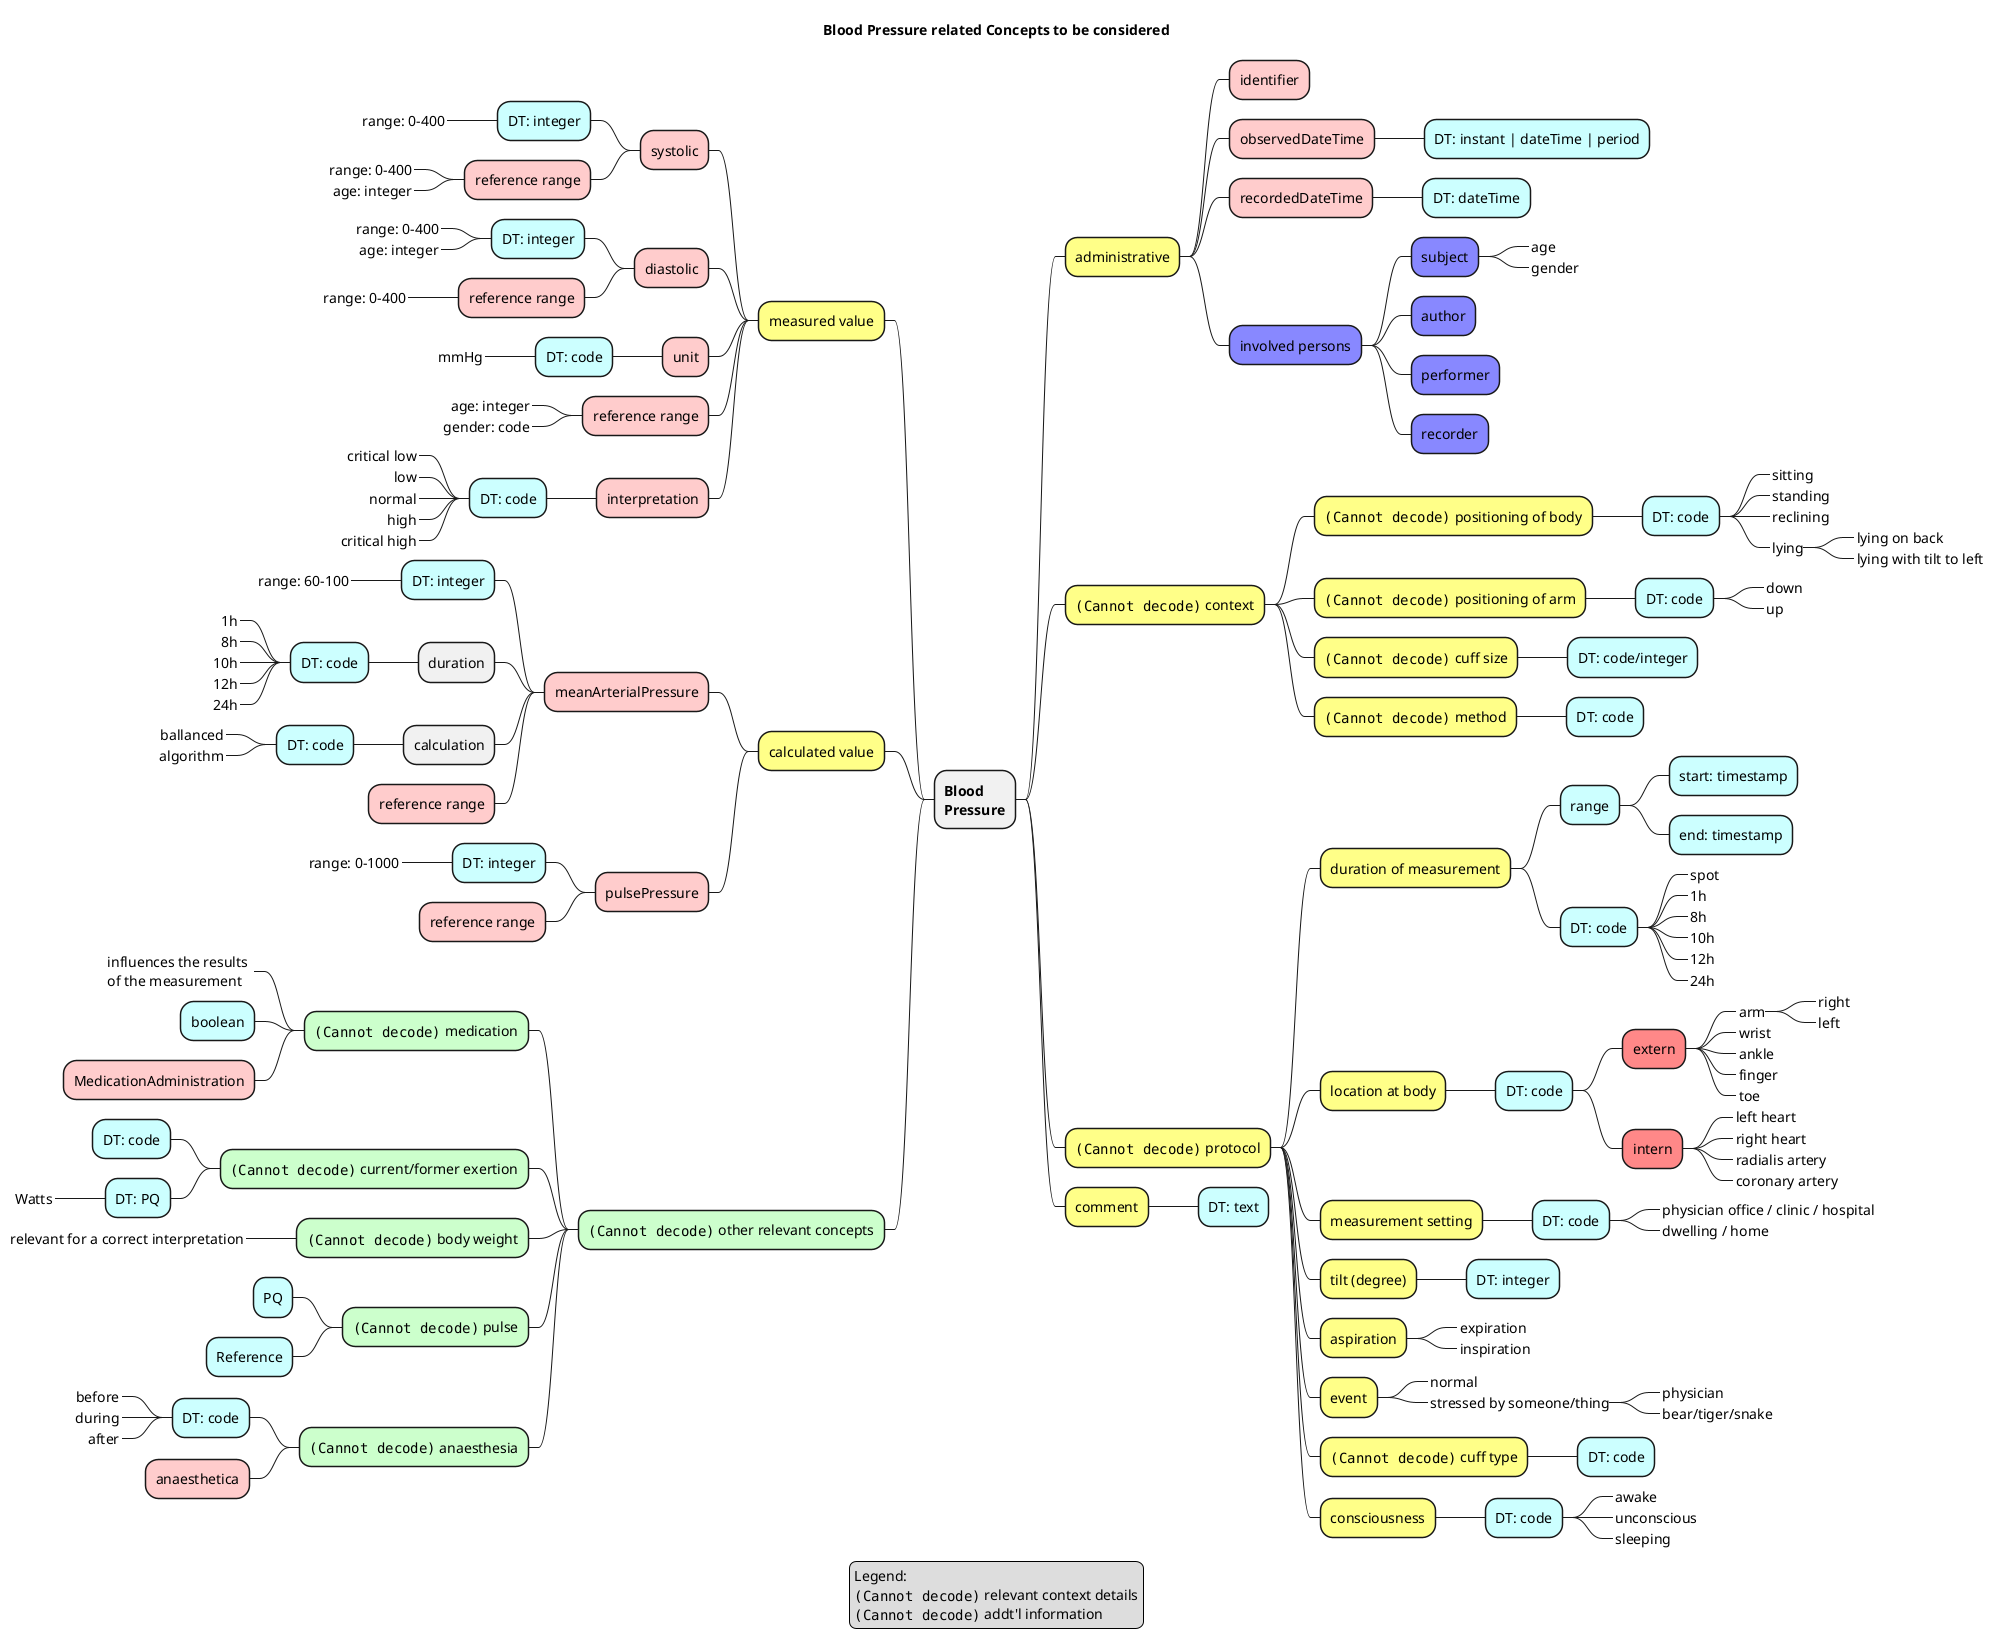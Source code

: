 @startmindmap

skinparam svgDimensionStyle false

title Blood Pressure related Concepts to be considered

legend
Legend:
<img icon_modifier_extension_complex.png> relevant context details
<img icon_page_n_i.gif> addt'l information
end legend

+ **Blood** \n**Pressure**

--[#ff8] measured value
---[#fcc] systolic
----[#cff] DT: integer
-----_ range: 0-400
----[#fcc] reference range
-----_ range: 0-400
-----_ age: integer
---[#fcc] diastolic
----[#cff] DT: integer
-----_ range: 0-400
-----_ age: integer
----[#fcc] reference range
-----_ range: 0-400
---[#fcc] unit
----[#cff] DT: code
-----_ mmHg
---[#fcc] reference range
----_ age: integer
----_ gender: code
---[#fcc] interpretation
----[#cff] DT: code
-----_ critical low
-----_ low
-----_ normal
-----_ high
-----_ critical high

--[#ff8] calculated value
---[#fcc] meanArterialPressure
----[#cff] DT: integer
-----_ range: 60-100
---- duration
-----[#cff] DT: code
------_ 1h
------_ 8h
------_ 10h
------_ 12h
------_ 24h
---- calculation
-----[#cff] DT: code
------_ ballanced
------_ algorithm
----[#fcc] reference range
---[#fcc] pulsePressure
----[#cff] DT: integer
-----_ range: 0-1000
----[#fcc] reference range

--[#cfc]  <img icon_modifier_extension_complex.png> other relevant concepts
---[#cfc] <img icon_modifier_extension_complex.png> medication
----_ influences the results \nof the measurement
----[#cff] boolean
----[#fcc] MedicationAdministration
---[#cfc] <img icon_modifier_extension_complex.png> current/former exertion
----[#cff] DT: code
----[#cff] DT: PQ
-----_ Watts
---[#cfc] <img icon_modifier_extension_complex.png> body weight
----_ relevant for a correct interpretation
---[#cfc] <img icon_modifier_extension_complex.png> pulse
----[#cff] PQ
----[#cff] Reference
---[#cfc] <img icon_modifier_extension_complex.png> anaesthesia
----[#cff] DT: code
-----_ before
-----_ during
-----_ after
----[#fcc] anaesthetica

++[#ff8] administrative
+++[#fcc] identifier
+++[#fcc] observedDateTime
++++[#cff] DT: instant | dateTime | period
+++[#fcc] recordedDateTime
++++[#cff] DT: dateTime

+++[#88f] involved persons
++++[#88f] subject
+++++_ age
+++++_ gender
++++[#88f] author
++++[#88f] performer
++++[#88f] recorder

++[#ff8] <img icon_modifier_extension_complex.png> context
+++[#ff8] <img icon_modifier_extension_complex.png> positioning of body
++++[#cff] DT: code
+++++_ sitting
+++++_ standing
+++++_ reclining
+++++_ lying
++++++_ lying on back
++++++_ lying with tilt to left
+++[#ff8] <img icon_modifier_extension_complex.png> positioning of arm
++++[#cff] DT: code
+++++_ down
+++++_ up
+++[#ff8] <img icon_modifier_extension_complex.png> cuff size
++++[#cff] DT: code/integer
+++[#ff8] <img icon_modifier_extension_complex.png> method
++++[#cff] DT: code

++[#ff8] <img icon_page_n_i.gif> protocol
+++[#ff8] duration of measurement
++++[#cff] range
+++++[#cff] start: timestamp
+++++[#cff] end: timestamp
++++[#cff] DT: code
+++++_ spot
+++++_ 1h
+++++_ 8h
+++++_ 10h
+++++_ 12h
+++++_ 24h
+++[#ff8] location at body
++++[#cff] DT: code
+++++[#f88] extern
++++++_ arm
+++++++_ right
+++++++_ left
++++++_ wrist
++++++_ ankle
++++++_ finger
++++++_ toe
+++++[#f88] intern
++++++_ left heart
++++++_ right heart
++++++_ radialis artery
++++++_ coronary artery
+++[#ff8] measurement setting
++++[#cff] DT: code
+++++_ physician office / clinic / hospital
+++++_ dwelling / home
+++[#ff8] tilt (degree)
++++[#cff] DT: integer
+++[#ff8] aspiration
++++_ expiration
++++_ inspiration
+++[#ff8] event
++++_ normal
++++_ stressed by someone/thing
+++++_ physician
+++++_ bear/tiger/snake
+++[#ff8] <img icon_page_n_i.gif> cuff type
++++[#cff] DT: code
+++[#ff8] consciousness
++++[#cff] DT: code
+++++_ awake
+++++_ unconscious
+++++_ sleeping

++[#ff8] comment
+++[#cff] DT: text

@endmindmap